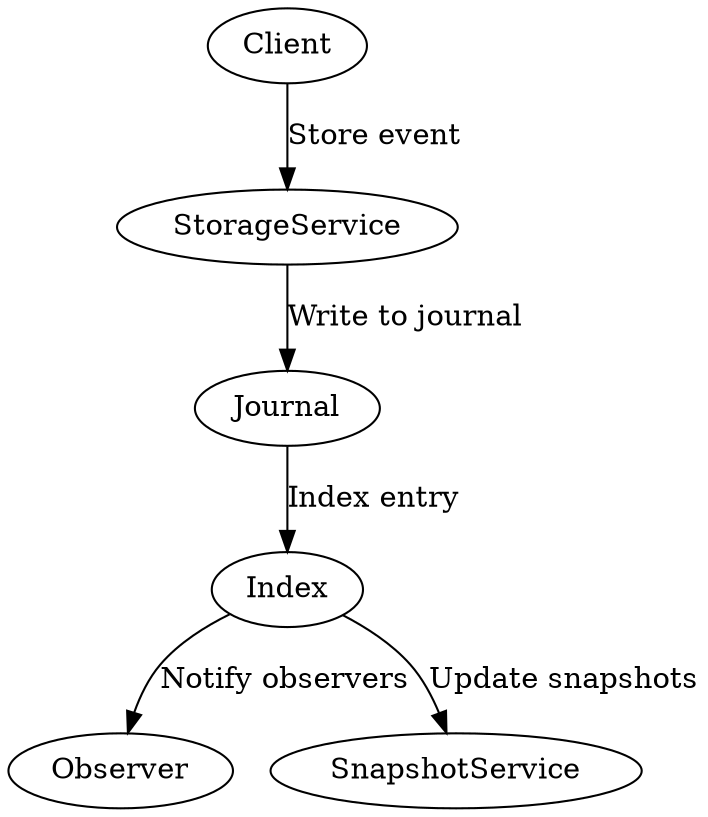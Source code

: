 digraph store {
  Client         -> StorageService  [label="Store event"]
  StorageService -> Journal         [label="Write to journal"]
  Journal        -> Index           [label="Index entry"]
  Index          -> Observer        [label="Notify observers"]
  Index          -> SnapshotService [label="Update snapshots"]
}

